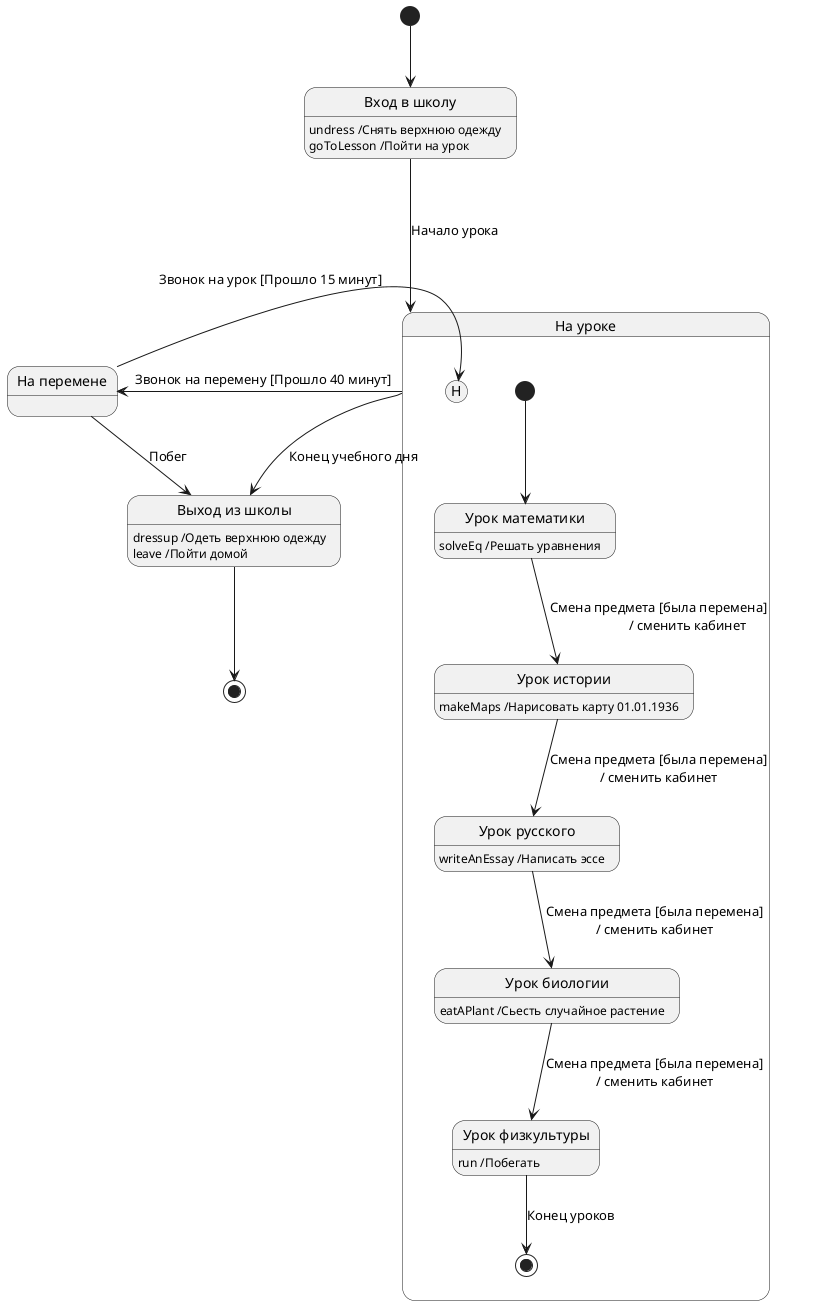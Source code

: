 @startuml School_State
state "Вход в школу" as enter
state "На уроке" as lesson
state "На перемене" as onbreak
state "Выход из школы" as exit
[*] --> enter

enter ---> lesson : Начало урока
lesson --> onbreak : Звонок на перемену [Прошло 40 минут]
lesson --> exit : Конец учебного дня
onbreak --> exit : Побег

enter : undress /Снять верхнюю одежду
enter: goToLesson /Пойти на урок

state lesson {
    state "Урок математики" as math
    state "Урок истории" as his
    state "Урок русского" as rus
    state "Урок биологии" as bio
    state "Урок физкультуры" as pe

    pe: run /Побегать
    bio: eatAPlant /Сьесть случайное растение
    rus: writeAnEssay /Написать эссе
    his: makeMaps /Нарисовать карту 01.01.1936
    math: solveEq /Решать уравнения


    [*] --> math
    math --> his : Смена предмета [была перемена]                 \n/ сменить кабинет
    his --> rus : Смена предмета [была перемена]\n/ сменить кабинет
    rus --> bio : Смена предмета [была перемена]\n/ сменить кабинет
    bio --> pe : Смена предмета [была перемена]\n/ сменить кабинет
    pe --> [*] : Конец уроков
    
    onbreak --> [H] : Звонок на урок [Прошло 15 минут]
}

exit : dressup /Одеть верхнюю одежду
exit: leave /Пойти домой

exit --> [*]
@enduml